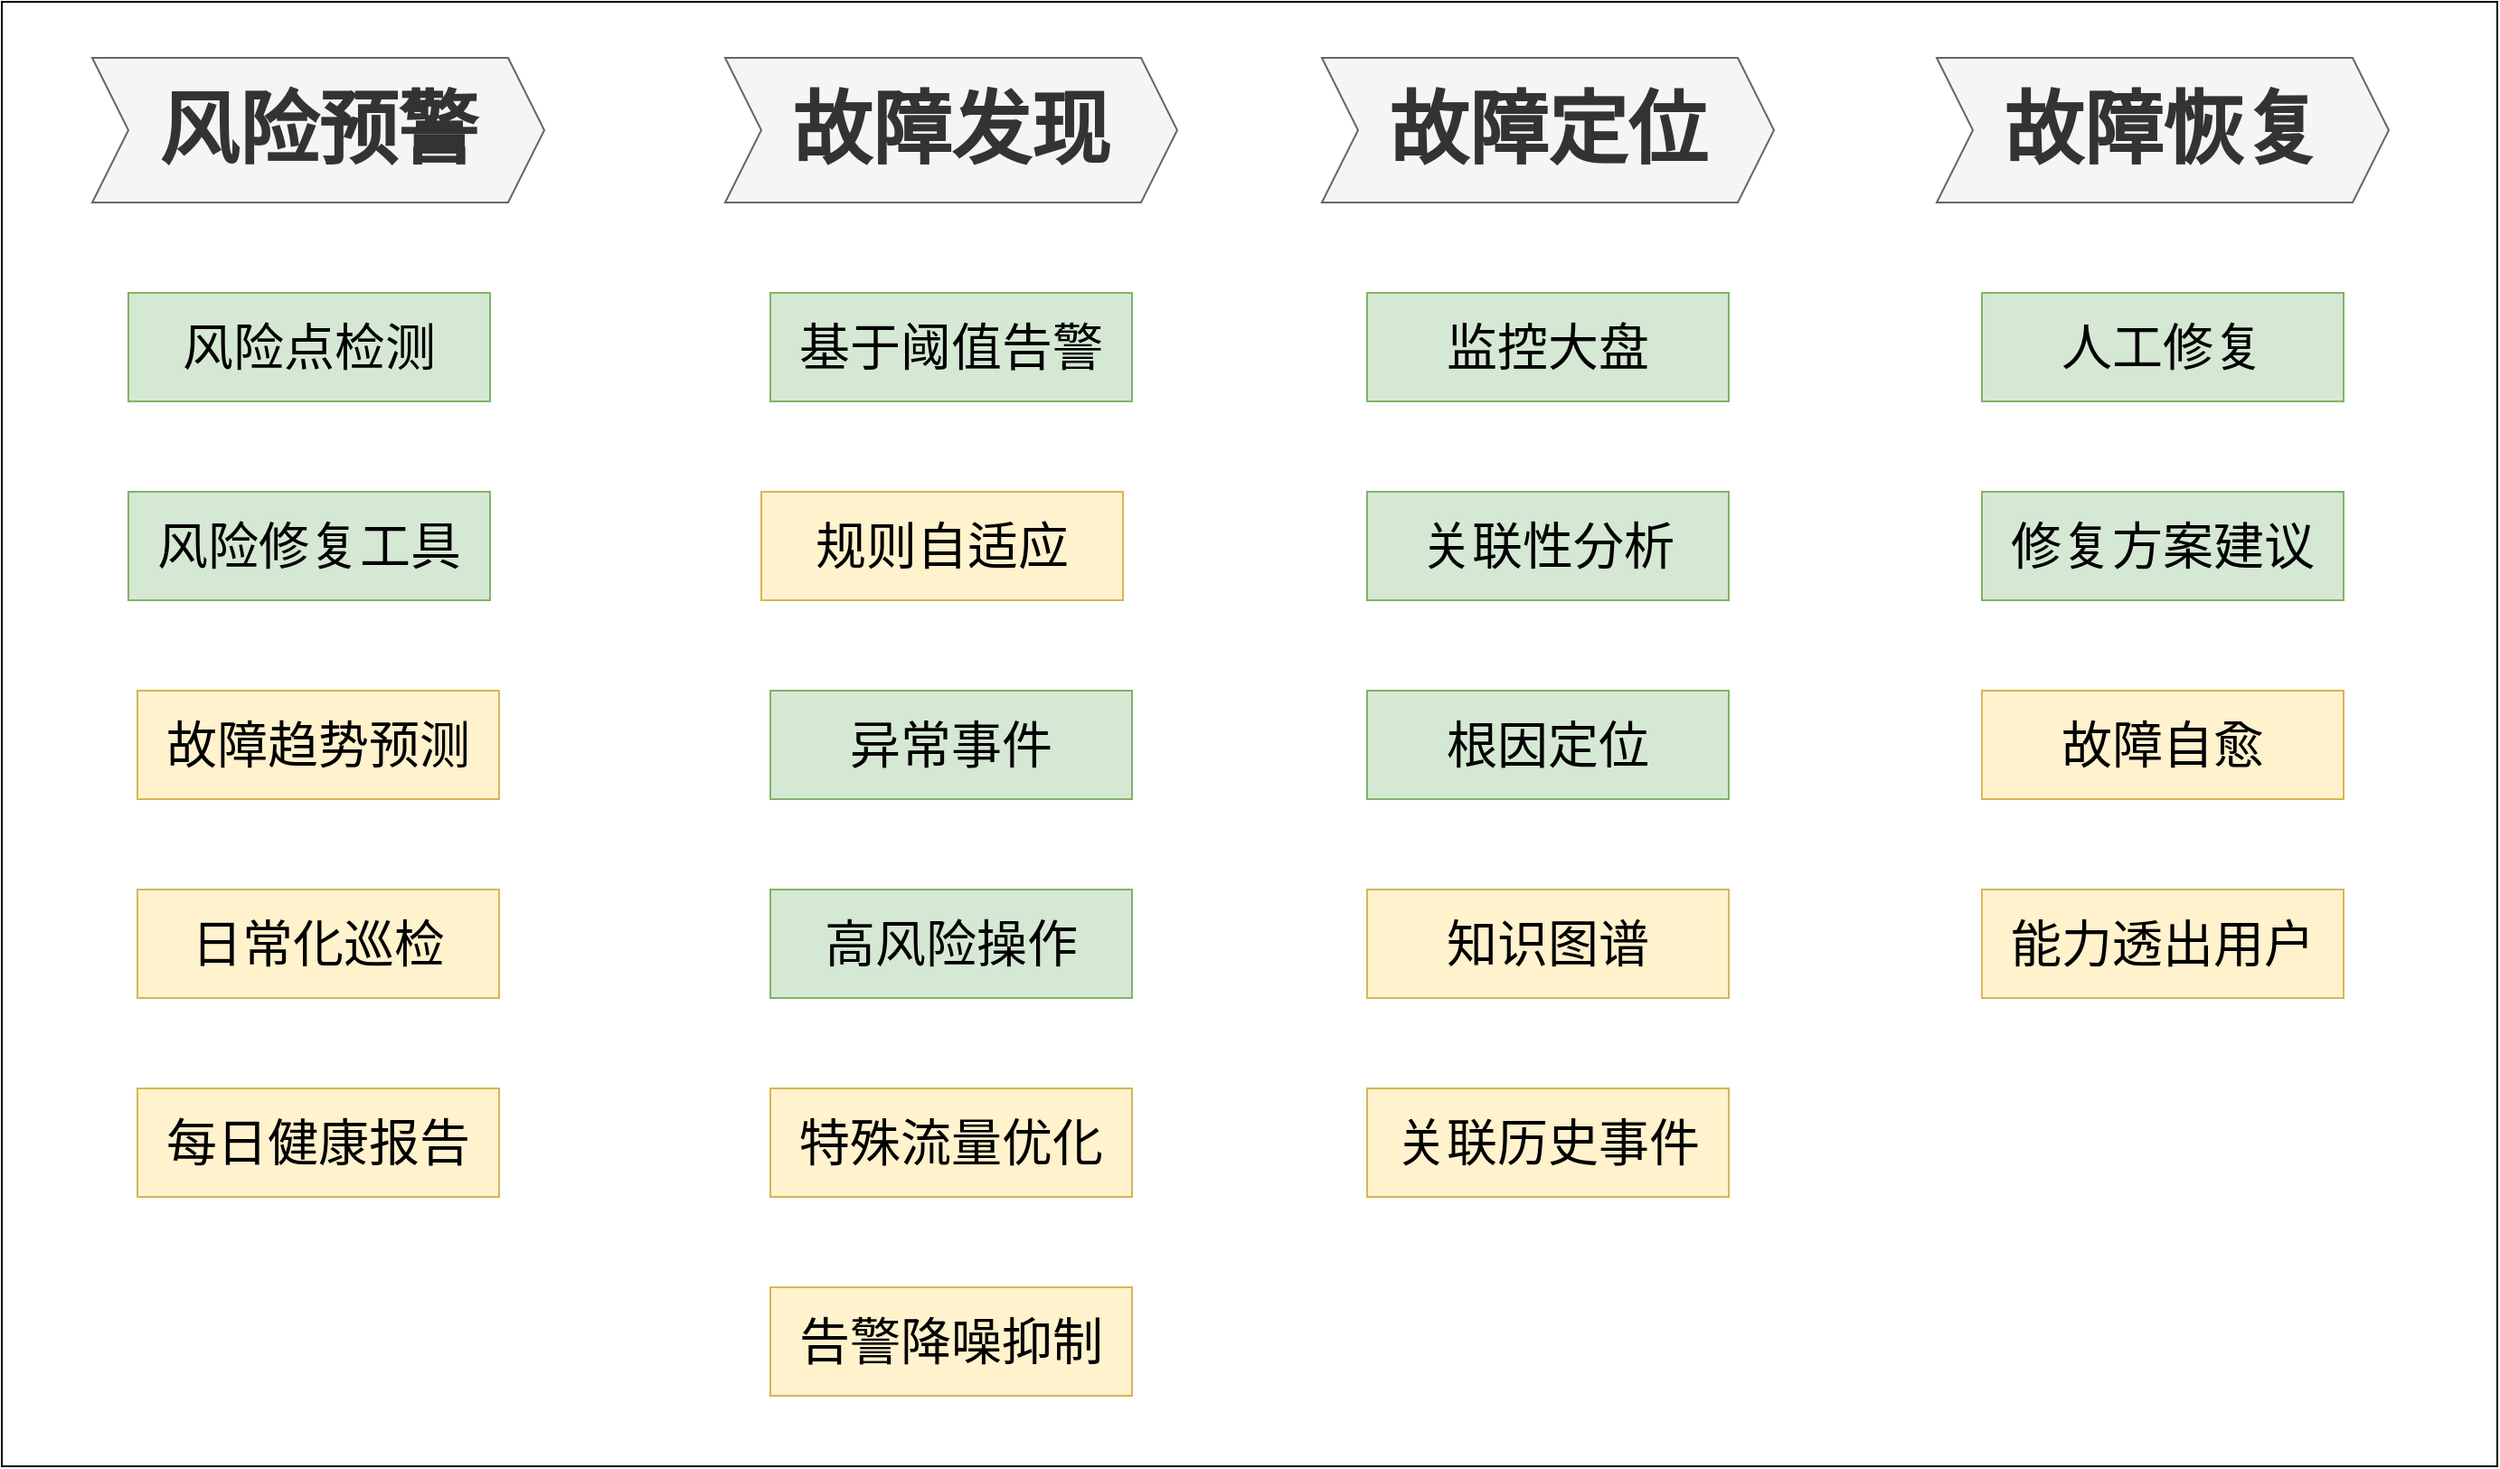 <mxfile version="21.1.0" type="github">
  <diagram name="第 1 页" id="2S-Ca2IsNwOS8Z-HdMnA">
    <mxGraphModel dx="2074" dy="1105" grid="1" gridSize="10" guides="1" tooltips="1" connect="1" arrows="1" fold="1" page="1" pageScale="1" pageWidth="1169" pageHeight="827" math="0" shadow="0">
      <root>
        <mxCell id="0" />
        <mxCell id="1" parent="0" />
        <mxCell id="SUhYFws8DFkd1RlUectK-25" value="" style="rounded=0;whiteSpace=wrap;html=1;" vertex="1" parent="1">
          <mxGeometry x="30" y="9" width="1380" height="810" as="geometry" />
        </mxCell>
        <mxCell id="SUhYFws8DFkd1RlUectK-1" value="&lt;b style=&quot;border-color: var(--border-color);&quot;&gt;&lt;font style=&quot;border-color: var(--border-color); font-size: 44px;&quot;&gt;风险预警&lt;/font&gt;&lt;/b&gt;" style="shape=step;perimeter=stepPerimeter;whiteSpace=wrap;html=1;fixedSize=1;fillColor=#f5f5f5;fontColor=#333333;strokeColor=#666666;" vertex="1" parent="1">
          <mxGeometry x="80" y="40" width="250" height="80" as="geometry" />
        </mxCell>
        <mxCell id="SUhYFws8DFkd1RlUectK-2" value="&lt;b style=&quot;border-color: var(--border-color);&quot;&gt;&lt;font style=&quot;border-color: var(--border-color); font-size: 44px;&quot;&gt;故障发现&lt;/font&gt;&lt;/b&gt;" style="shape=step;perimeter=stepPerimeter;whiteSpace=wrap;html=1;fixedSize=1;fillColor=#f5f5f5;fontColor=#333333;strokeColor=#666666;" vertex="1" parent="1">
          <mxGeometry x="430" y="40" width="250" height="80" as="geometry" />
        </mxCell>
        <mxCell id="SUhYFws8DFkd1RlUectK-3" value="&lt;b style=&quot;border-color: var(--border-color);&quot;&gt;&lt;font style=&quot;border-color: var(--border-color); font-size: 44px;&quot;&gt;故障定位&lt;/font&gt;&lt;/b&gt;" style="shape=step;perimeter=stepPerimeter;whiteSpace=wrap;html=1;fixedSize=1;fillColor=#f5f5f5;fontColor=#333333;strokeColor=#666666;" vertex="1" parent="1">
          <mxGeometry x="760" y="40" width="250" height="80" as="geometry" />
        </mxCell>
        <mxCell id="SUhYFws8DFkd1RlUectK-4" value="&lt;b style=&quot;border-color: var(--border-color);&quot;&gt;&lt;font style=&quot;border-color: var(--border-color); font-size: 44px;&quot;&gt;故障恢复&lt;/font&gt;&lt;/b&gt;" style="shape=step;perimeter=stepPerimeter;whiteSpace=wrap;html=1;fixedSize=1;fillColor=#f5f5f5;fontColor=#333333;strokeColor=#666666;" vertex="1" parent="1">
          <mxGeometry x="1100" y="40" width="250" height="80" as="geometry" />
        </mxCell>
        <mxCell id="SUhYFws8DFkd1RlUectK-5" value="&lt;font style=&quot;font-size: 28px;&quot;&gt;监控大盘&lt;/font&gt;" style="rounded=0;whiteSpace=wrap;html=1;fillColor=#d5e8d4;strokeColor=#82b366;" vertex="1" parent="1">
          <mxGeometry x="785" y="170" width="200" height="60" as="geometry" />
        </mxCell>
        <mxCell id="SUhYFws8DFkd1RlUectK-6" value="&lt;font style=&quot;font-size: 28px;&quot;&gt;日常化巡检&lt;/font&gt;" style="rounded=0;whiteSpace=wrap;html=1;fillColor=#fff2cc;strokeColor=#d6b656;" vertex="1" parent="1">
          <mxGeometry x="105" y="500" width="200" height="60" as="geometry" />
        </mxCell>
        <mxCell id="SUhYFws8DFkd1RlUectK-7" value="&lt;font style=&quot;font-size: 28px;&quot;&gt;每日健康报告&lt;/font&gt;" style="rounded=0;whiteSpace=wrap;html=1;fillColor=#fff2cc;strokeColor=#d6b656;" vertex="1" parent="1">
          <mxGeometry x="105" y="610" width="200" height="60" as="geometry" />
        </mxCell>
        <mxCell id="SUhYFws8DFkd1RlUectK-8" value="&lt;font style=&quot;font-size: 28px;&quot;&gt;人工修复&lt;/font&gt;" style="rounded=0;whiteSpace=wrap;html=1;fillColor=#d5e8d4;strokeColor=#82b366;" vertex="1" parent="1">
          <mxGeometry x="1125" y="170" width="200" height="60" as="geometry" />
        </mxCell>
        <mxCell id="SUhYFws8DFkd1RlUectK-9" value="&lt;font style=&quot;font-size: 28px;&quot;&gt;修复方案建议&lt;/font&gt;" style="rounded=0;whiteSpace=wrap;html=1;fillColor=#d5e8d4;strokeColor=#82b366;" vertex="1" parent="1">
          <mxGeometry x="1125" y="280" width="200" height="60" as="geometry" />
        </mxCell>
        <mxCell id="SUhYFws8DFkd1RlUectK-10" value="&lt;font style=&quot;font-size: 28px;&quot;&gt;故障自愈&lt;/font&gt;" style="rounded=0;whiteSpace=wrap;html=1;fillColor=#fff2cc;strokeColor=#d6b656;" vertex="1" parent="1">
          <mxGeometry x="1125" y="390" width="200" height="60" as="geometry" />
        </mxCell>
        <mxCell id="SUhYFws8DFkd1RlUectK-11" value="&lt;font style=&quot;font-size: 28px;&quot;&gt;基于阈值告警&lt;/font&gt;" style="rounded=0;whiteSpace=wrap;html=1;fillColor=#d5e8d4;strokeColor=#82b366;" vertex="1" parent="1">
          <mxGeometry x="455" y="170" width="200" height="60" as="geometry" />
        </mxCell>
        <mxCell id="SUhYFws8DFkd1RlUectK-12" value="&lt;span style=&quot;font-size: 28px;&quot;&gt;异常事件&lt;/span&gt;" style="rounded=0;whiteSpace=wrap;html=1;fillColor=#d5e8d4;strokeColor=#82b366;" vertex="1" parent="1">
          <mxGeometry x="455" y="390" width="200" height="60" as="geometry" />
        </mxCell>
        <mxCell id="SUhYFws8DFkd1RlUectK-13" value="&lt;span style=&quot;font-size: 28px;&quot;&gt;知识图谱&lt;/span&gt;" style="rounded=0;whiteSpace=wrap;html=1;fillColor=#fff2cc;strokeColor=#d6b656;" vertex="1" parent="1">
          <mxGeometry x="785" y="500" width="200" height="60" as="geometry" />
        </mxCell>
        <mxCell id="SUhYFws8DFkd1RlUectK-14" value="&lt;span style=&quot;font-size: 28px;&quot;&gt;关联性分析&lt;/span&gt;" style="rounded=0;whiteSpace=wrap;html=1;fillColor=#d5e8d4;strokeColor=#82b366;" vertex="1" parent="1">
          <mxGeometry x="785" y="280" width="200" height="60" as="geometry" />
        </mxCell>
        <mxCell id="SUhYFws8DFkd1RlUectK-15" value="&lt;span style=&quot;font-size: 28px;&quot;&gt;根因定位&lt;/span&gt;" style="rounded=0;whiteSpace=wrap;html=1;fillColor=#d5e8d4;strokeColor=#82b366;" vertex="1" parent="1">
          <mxGeometry x="785" y="390" width="200" height="60" as="geometry" />
        </mxCell>
        <mxCell id="SUhYFws8DFkd1RlUectK-16" value="&lt;span style=&quot;font-size: 28px;&quot;&gt;故障趋势预测&lt;/span&gt;" style="rounded=0;whiteSpace=wrap;html=1;fillColor=#fff2cc;strokeColor=#d6b656;" vertex="1" parent="1">
          <mxGeometry x="105" y="390" width="200" height="60" as="geometry" />
        </mxCell>
        <mxCell id="SUhYFws8DFkd1RlUectK-17" value="&lt;span style=&quot;font-size: 28px;&quot;&gt;高风险操作&lt;/span&gt;" style="rounded=0;whiteSpace=wrap;html=1;fillColor=#d5e8d4;strokeColor=#82b366;" vertex="1" parent="1">
          <mxGeometry x="455" y="500" width="200" height="60" as="geometry" />
        </mxCell>
        <mxCell id="SUhYFws8DFkd1RlUectK-18" value="&lt;span style=&quot;font-size: 28px;&quot;&gt;特殊流量优化&lt;/span&gt;" style="rounded=0;whiteSpace=wrap;html=1;fillColor=#fff2cc;strokeColor=#d6b656;" vertex="1" parent="1">
          <mxGeometry x="455" y="610" width="200" height="60" as="geometry" />
        </mxCell>
        <mxCell id="SUhYFws8DFkd1RlUectK-19" value="&lt;span style=&quot;font-size: 28px;&quot;&gt;告警降噪抑制&lt;/span&gt;" style="rounded=0;whiteSpace=wrap;html=1;fillColor=#fff2cc;strokeColor=#d6b656;" vertex="1" parent="1">
          <mxGeometry x="455" y="720" width="200" height="60" as="geometry" />
        </mxCell>
        <mxCell id="SUhYFws8DFkd1RlUectK-20" value="&lt;span style=&quot;font-size: 28px;&quot;&gt;能力透出用户&lt;/span&gt;" style="rounded=0;whiteSpace=wrap;html=1;fillColor=#fff2cc;strokeColor=#d6b656;" vertex="1" parent="1">
          <mxGeometry x="1125" y="500" width="200" height="60" as="geometry" />
        </mxCell>
        <mxCell id="SUhYFws8DFkd1RlUectK-21" value="&lt;span style=&quot;font-size: 28px;&quot;&gt;规则自适应&lt;/span&gt;" style="rounded=0;whiteSpace=wrap;html=1;fillColor=#fff2cc;strokeColor=#d6b656;" vertex="1" parent="1">
          <mxGeometry x="450" y="280" width="200" height="60" as="geometry" />
        </mxCell>
        <mxCell id="SUhYFws8DFkd1RlUectK-22" value="&lt;font style=&quot;font-size: 28px;&quot;&gt;风险点检测&lt;/font&gt;" style="rounded=0;whiteSpace=wrap;html=1;fillColor=#d5e8d4;strokeColor=#82b366;" vertex="1" parent="1">
          <mxGeometry x="100" y="170" width="200" height="60" as="geometry" />
        </mxCell>
        <mxCell id="SUhYFws8DFkd1RlUectK-23" value="&lt;span style=&quot;font-size: 28px;&quot;&gt;关联历史事件&lt;/span&gt;" style="rounded=0;whiteSpace=wrap;html=1;fillColor=#fff2cc;strokeColor=#d6b656;" vertex="1" parent="1">
          <mxGeometry x="785" y="610" width="200" height="60" as="geometry" />
        </mxCell>
        <mxCell id="SUhYFws8DFkd1RlUectK-24" value="&lt;font style=&quot;font-size: 28px;&quot;&gt;风险修复工具&lt;/font&gt;" style="rounded=0;whiteSpace=wrap;html=1;fillColor=#d5e8d4;strokeColor=#82b366;" vertex="1" parent="1">
          <mxGeometry x="100" y="280" width="200" height="60" as="geometry" />
        </mxCell>
      </root>
    </mxGraphModel>
  </diagram>
</mxfile>
